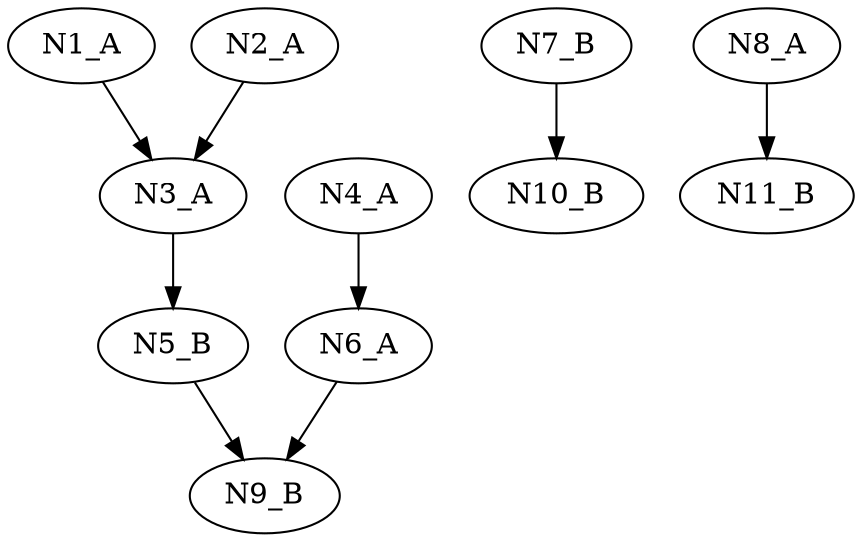digraph depgraph {

N1_A -> N3_A;
N2_A -> N3_A;
N3_A -> N5_B;
N5_B -> N9_B;
N4_A -> N6_A;
N6_A -> N9_B;
N7_B -> N10_B;
N8_A -> N11_B;
}
